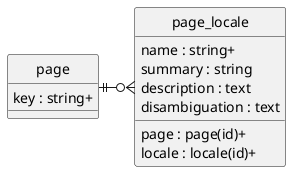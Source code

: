 @startuml uml
skinparam monochrome true
skinparam linetype ortho
hide circle

entity page {
    key : string+
}

entity page_locale {
    page : page(id)+
    locale : locale(id)+
    name : string+
    summary : string
    description : text
    disambiguation : text
}

page ||-r-o{ page_locale

@enduml

